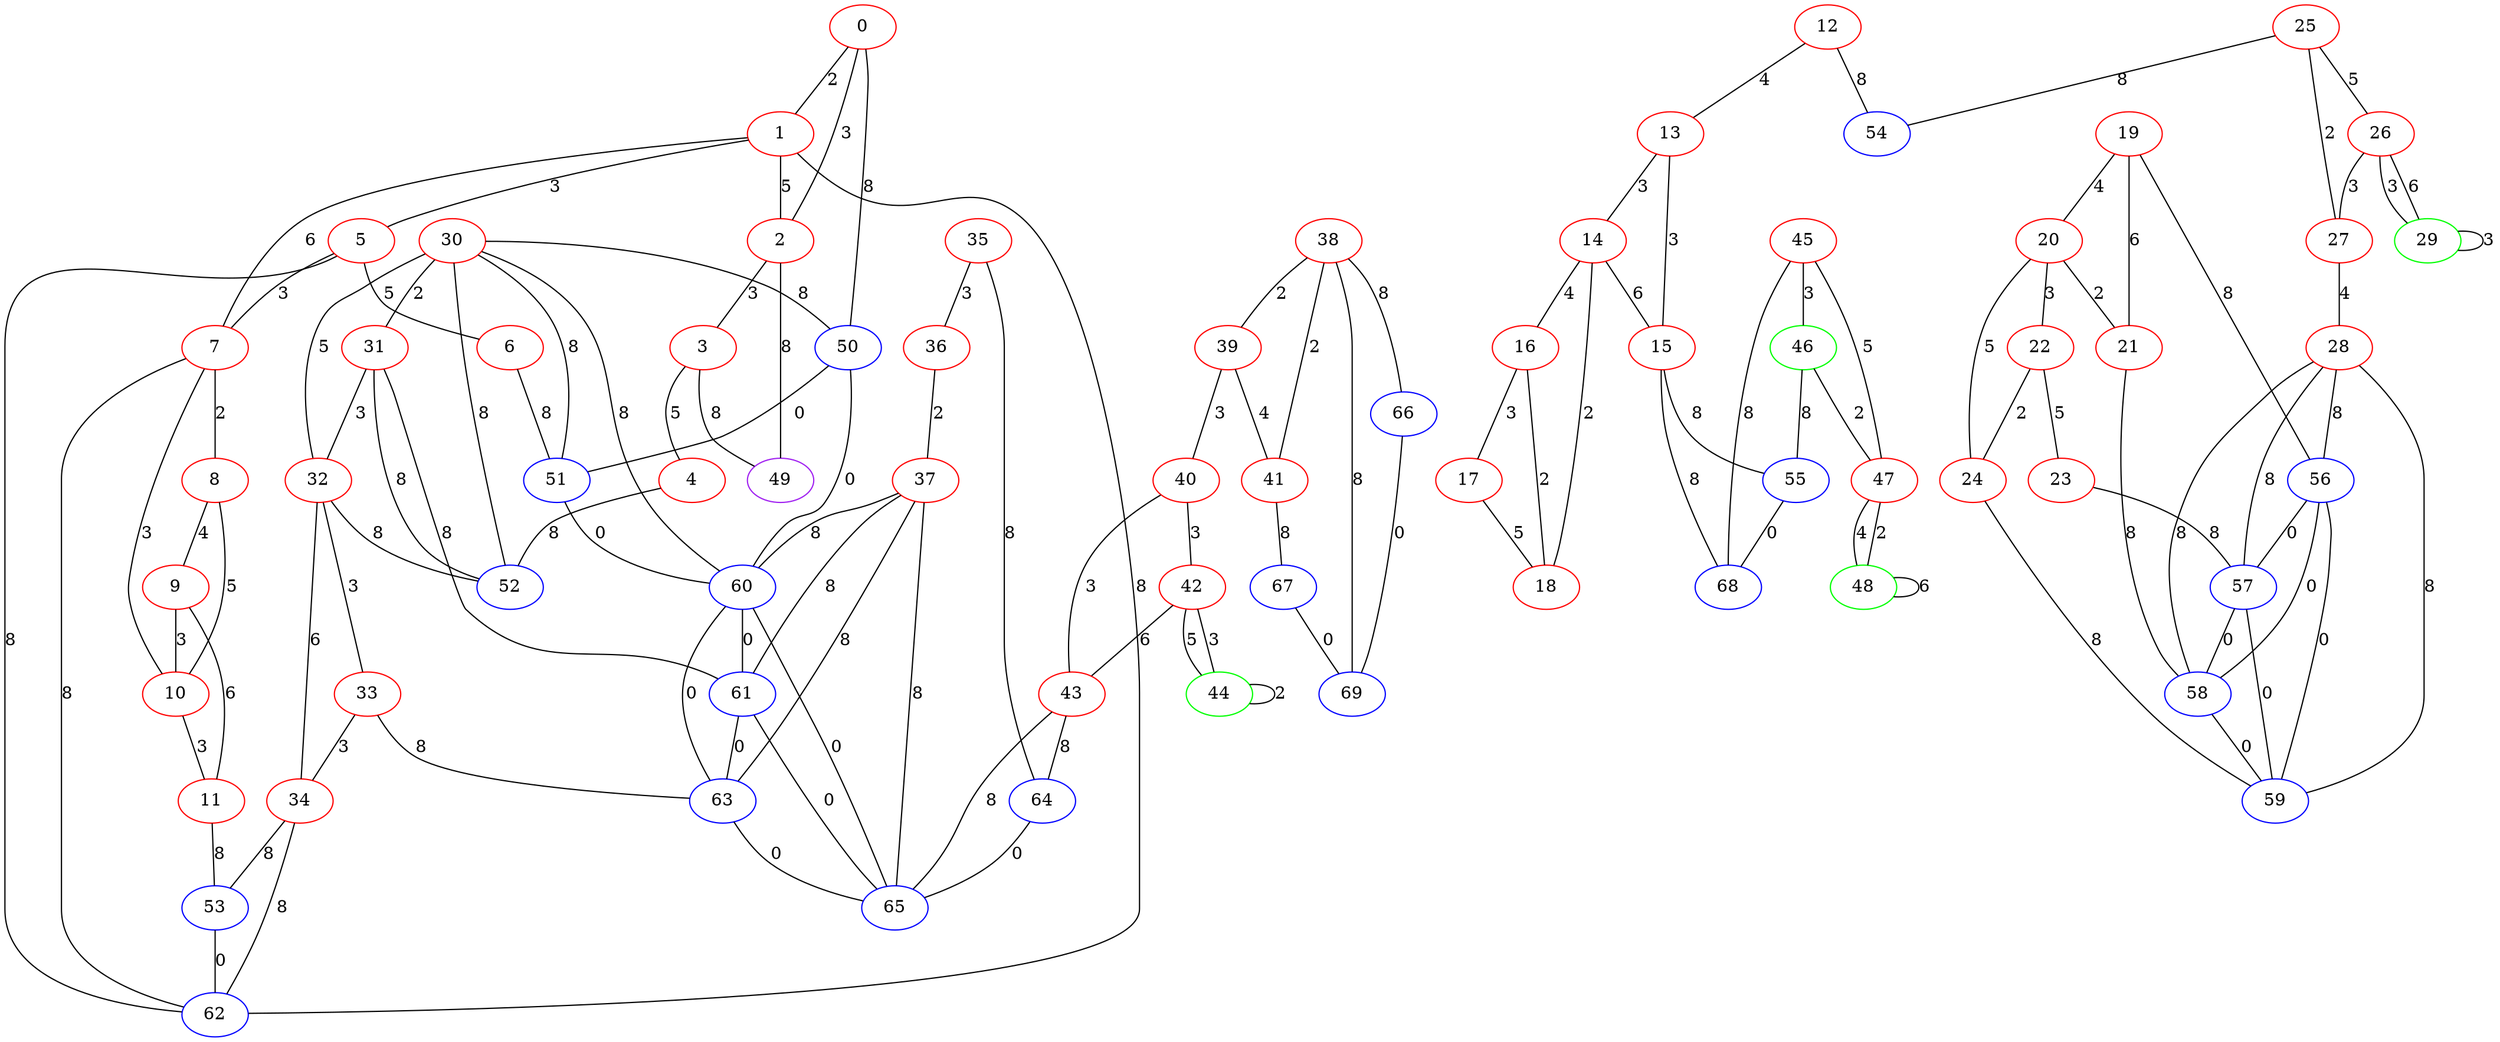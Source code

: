 graph "" {
0 [color=red, weight=1];
1 [color=red, weight=1];
2 [color=red, weight=1];
3 [color=red, weight=1];
4 [color=red, weight=1];
5 [color=red, weight=1];
6 [color=red, weight=1];
7 [color=red, weight=1];
8 [color=red, weight=1];
9 [color=red, weight=1];
10 [color=red, weight=1];
11 [color=red, weight=1];
12 [color=red, weight=1];
13 [color=red, weight=1];
14 [color=red, weight=1];
15 [color=red, weight=1];
16 [color=red, weight=1];
17 [color=red, weight=1];
18 [color=red, weight=1];
19 [color=red, weight=1];
20 [color=red, weight=1];
21 [color=red, weight=1];
22 [color=red, weight=1];
23 [color=red, weight=1];
24 [color=red, weight=1];
25 [color=red, weight=1];
26 [color=red, weight=1];
27 [color=red, weight=1];
28 [color=red, weight=1];
29 [color=green, weight=2];
30 [color=red, weight=1];
31 [color=red, weight=1];
32 [color=red, weight=1];
33 [color=red, weight=1];
34 [color=red, weight=1];
35 [color=red, weight=1];
36 [color=red, weight=1];
37 [color=red, weight=1];
38 [color=red, weight=1];
39 [color=red, weight=1];
40 [color=red, weight=1];
41 [color=red, weight=1];
42 [color=red, weight=1];
43 [color=red, weight=1];
44 [color=green, weight=2];
45 [color=red, weight=1];
46 [color=green, weight=2];
47 [color=red, weight=1];
48 [color=green, weight=2];
49 [color=purple, weight=4];
50 [color=blue, weight=3];
51 [color=blue, weight=3];
52 [color=blue, weight=3];
53 [color=blue, weight=3];
54 [color=blue, weight=3];
55 [color=blue, weight=3];
56 [color=blue, weight=3];
57 [color=blue, weight=3];
58 [color=blue, weight=3];
59 [color=blue, weight=3];
60 [color=blue, weight=3];
61 [color=blue, weight=3];
62 [color=blue, weight=3];
63 [color=blue, weight=3];
64 [color=blue, weight=3];
65 [color=blue, weight=3];
66 [color=blue, weight=3];
67 [color=blue, weight=3];
68 [color=blue, weight=3];
69 [color=blue, weight=3];
0 -- 1  [key=0, label=2];
0 -- 2  [key=0, label=3];
0 -- 50  [key=0, label=8];
1 -- 2  [key=0, label=5];
1 -- 5  [key=0, label=3];
1 -- 62  [key=0, label=8];
1 -- 7  [key=0, label=6];
2 -- 3  [key=0, label=3];
2 -- 49  [key=0, label=8];
3 -- 49  [key=0, label=8];
3 -- 4  [key=0, label=5];
4 -- 52  [key=0, label=8];
5 -- 62  [key=0, label=8];
5 -- 6  [key=0, label=5];
5 -- 7  [key=0, label=3];
6 -- 51  [key=0, label=8];
7 -- 8  [key=0, label=2];
7 -- 10  [key=0, label=3];
7 -- 62  [key=0, label=8];
8 -- 9  [key=0, label=4];
8 -- 10  [key=0, label=5];
9 -- 10  [key=0, label=3];
9 -- 11  [key=0, label=6];
10 -- 11  [key=0, label=3];
11 -- 53  [key=0, label=8];
12 -- 13  [key=0, label=4];
12 -- 54  [key=0, label=8];
13 -- 14  [key=0, label=3];
13 -- 15  [key=0, label=3];
14 -- 16  [key=0, label=4];
14 -- 18  [key=0, label=2];
14 -- 15  [key=0, label=6];
15 -- 68  [key=0, label=8];
15 -- 55  [key=0, label=8];
16 -- 17  [key=0, label=3];
16 -- 18  [key=0, label=2];
17 -- 18  [key=0, label=5];
19 -- 56  [key=0, label=8];
19 -- 20  [key=0, label=4];
19 -- 21  [key=0, label=6];
20 -- 24  [key=0, label=5];
20 -- 21  [key=0, label=2];
20 -- 22  [key=0, label=3];
21 -- 58  [key=0, label=8];
22 -- 24  [key=0, label=2];
22 -- 23  [key=0, label=5];
23 -- 57  [key=0, label=8];
24 -- 59  [key=0, label=8];
25 -- 26  [key=0, label=5];
25 -- 27  [key=0, label=2];
25 -- 54  [key=0, label=8];
26 -- 27  [key=0, label=3];
26 -- 29  [key=0, label=6];
26 -- 29  [key=1, label=3];
27 -- 28  [key=0, label=4];
28 -- 56  [key=0, label=8];
28 -- 57  [key=0, label=8];
28 -- 58  [key=0, label=8];
28 -- 59  [key=0, label=8];
29 -- 29  [key=0, label=3];
30 -- 32  [key=0, label=5];
30 -- 50  [key=0, label=8];
30 -- 51  [key=0, label=8];
30 -- 52  [key=0, label=8];
30 -- 60  [key=0, label=8];
30 -- 31  [key=0, label=2];
31 -- 32  [key=0, label=3];
31 -- 52  [key=0, label=8];
31 -- 61  [key=0, label=8];
32 -- 33  [key=0, label=3];
32 -- 34  [key=0, label=6];
32 -- 52  [key=0, label=8];
33 -- 34  [key=0, label=3];
33 -- 63  [key=0, label=8];
34 -- 53  [key=0, label=8];
34 -- 62  [key=0, label=8];
35 -- 64  [key=0, label=8];
35 -- 36  [key=0, label=3];
36 -- 37  [key=0, label=2];
37 -- 60  [key=0, label=8];
37 -- 61  [key=0, label=8];
37 -- 65  [key=0, label=8];
37 -- 63  [key=0, label=8];
38 -- 41  [key=0, label=2];
38 -- 66  [key=0, label=8];
38 -- 69  [key=0, label=8];
38 -- 39  [key=0, label=2];
39 -- 40  [key=0, label=3];
39 -- 41  [key=0, label=4];
40 -- 42  [key=0, label=3];
40 -- 43  [key=0, label=3];
41 -- 67  [key=0, label=8];
42 -- 43  [key=0, label=6];
42 -- 44  [key=0, label=5];
42 -- 44  [key=1, label=3];
43 -- 64  [key=0, label=8];
43 -- 65  [key=0, label=8];
44 -- 44  [key=0, label=2];
45 -- 68  [key=0, label=8];
45 -- 46  [key=0, label=3];
45 -- 47  [key=0, label=5];
46 -- 55  [key=0, label=8];
46 -- 47  [key=0, label=2];
47 -- 48  [key=0, label=2];
47 -- 48  [key=1, label=4];
48 -- 48  [key=0, label=6];
50 -- 51  [key=0, label=0];
50 -- 60  [key=0, label=0];
51 -- 60  [key=0, label=0];
53 -- 62  [key=0, label=0];
55 -- 68  [key=0, label=0];
56 -- 57  [key=0, label=0];
56 -- 58  [key=0, label=0];
56 -- 59  [key=0, label=0];
57 -- 58  [key=0, label=0];
57 -- 59  [key=0, label=0];
58 -- 59  [key=0, label=0];
60 -- 65  [key=0, label=0];
60 -- 61  [key=0, label=0];
60 -- 63  [key=0, label=0];
61 -- 65  [key=0, label=0];
61 -- 63  [key=0, label=0];
63 -- 65  [key=0, label=0];
64 -- 65  [key=0, label=0];
66 -- 69  [key=0, label=0];
67 -- 69  [key=0, label=0];
}
